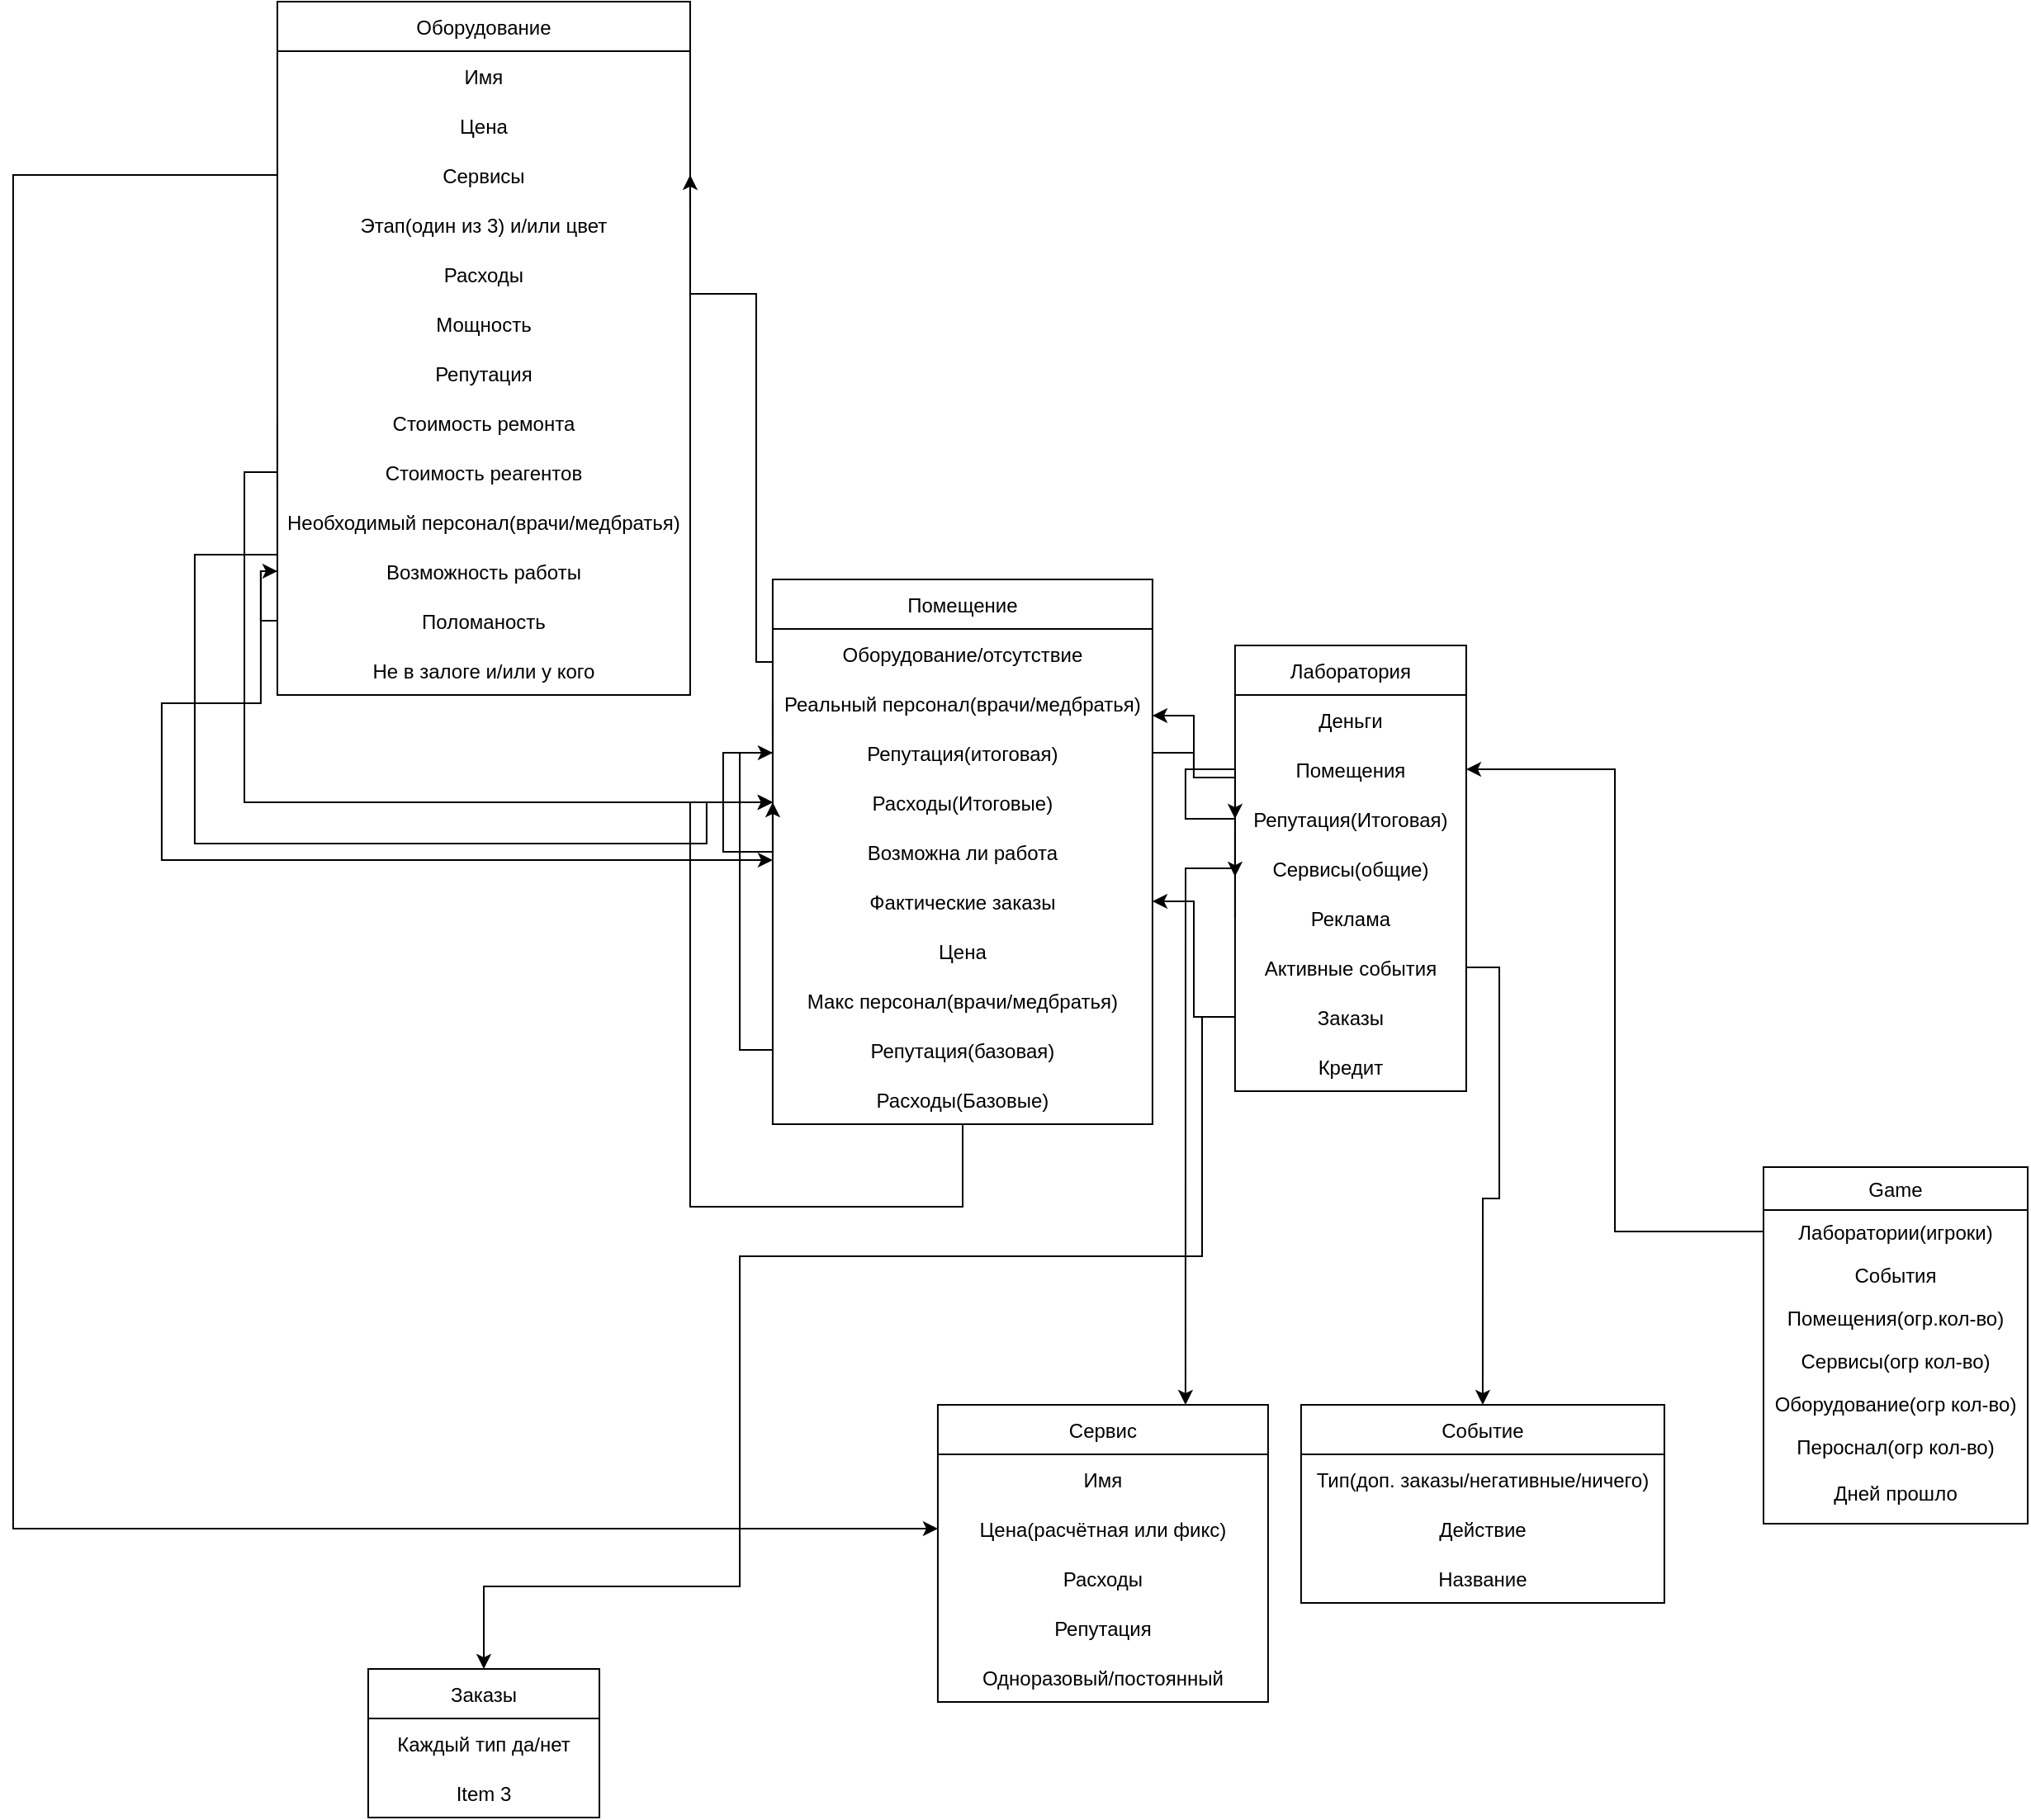 <mxfile version="15.5.4" type="embed" pages="4"><diagram id="C5RBs43oDa-KdzZeNtuy" name="Page-1"><mxGraphModel dx="-3063" dy="474" grid="1" gridSize="10" guides="1" tooltips="1" connect="1" arrows="1" fold="1" page="1" pageScale="1" pageWidth="3300" pageHeight="2339" background="none" math="0" shadow="0"><root><mxCell id="WIyWlLk6GJQsqaUBKTNV-0"/><mxCell id="WIyWlLk6GJQsqaUBKTNV-1" parent="WIyWlLk6GJQsqaUBKTNV-0"/><mxCell id="zkfFHV4jXpPFQw0GAbJ--17" value="Game" style="swimlane;fontStyle=0;align=center;verticalAlign=top;childLayout=stackLayout;horizontal=1;startSize=26;horizontalStack=0;resizeParent=1;resizeLast=0;collapsible=1;marginBottom=0;rounded=0;shadow=0;strokeWidth=1;" parent="WIyWlLk6GJQsqaUBKTNV-1" vertex="1"><mxGeometry x="6360" y="996" width="160" height="216" as="geometry"><mxRectangle x="560" y="160" width="160" height="26" as="alternateBounds"/></mxGeometry></mxCell><mxCell id="zkfFHV4jXpPFQw0GAbJ--18" value="Лаборатории(игроки)" style="text;align=center;verticalAlign=top;spacingLeft=4;spacingRight=4;overflow=hidden;rotatable=0;points=[[0,0.5],[1,0.5]];portConstraint=eastwest;" parent="zkfFHV4jXpPFQw0GAbJ--17" vertex="1"><mxGeometry y="26" width="160" height="26" as="geometry"/></mxCell><mxCell id="U8ynD6HXEm-DrtowHlpf-6" value="События" style="text;align=center;verticalAlign=top;spacingLeft=4;spacingRight=4;overflow=hidden;rotatable=0;points=[[0,0.5],[1,0.5]];portConstraint=eastwest;rounded=0;shadow=0;html=0;" parent="zkfFHV4jXpPFQw0GAbJ--17" vertex="1"><mxGeometry y="52" width="160" height="26" as="geometry"/></mxCell><mxCell id="zkfFHV4jXpPFQw0GAbJ--20" value="Помещения(огр.кол-во)" style="text;align=center;verticalAlign=top;spacingLeft=4;spacingRight=4;overflow=hidden;rotatable=0;points=[[0,0.5],[1,0.5]];portConstraint=eastwest;rounded=0;shadow=0;html=0;" parent="zkfFHV4jXpPFQw0GAbJ--17" vertex="1"><mxGeometry y="78" width="160" height="26" as="geometry"/></mxCell><mxCell id="zkfFHV4jXpPFQw0GAbJ--22" value="Сервисы(огр кол-во)&#10;" style="text;align=center;verticalAlign=top;spacingLeft=4;spacingRight=4;overflow=hidden;rotatable=0;points=[[0,0.5],[1,0.5]];portConstraint=eastwest;rounded=0;shadow=0;html=0;" parent="zkfFHV4jXpPFQw0GAbJ--17" vertex="1"><mxGeometry y="104" width="160" height="26" as="geometry"/></mxCell><mxCell id="zkfFHV4jXpPFQw0GAbJ--21" value="Оборудование(огр кол-во)" style="text;align=center;verticalAlign=top;spacingLeft=4;spacingRight=4;overflow=hidden;rotatable=0;points=[[0,0.5],[1,0.5]];portConstraint=eastwest;rounded=0;shadow=0;html=0;" parent="zkfFHV4jXpPFQw0GAbJ--17" vertex="1"><mxGeometry y="130" width="160" height="26" as="geometry"/></mxCell><mxCell id="U8ynD6HXEm-DrtowHlpf-4" value="Пероснал(огр кол-во)" style="text;align=center;verticalAlign=top;spacingLeft=4;spacingRight=4;overflow=hidden;rotatable=0;points=[[0,0.5],[1,0.5]];portConstraint=eastwest;rounded=0;shadow=0;html=0;" parent="zkfFHV4jXpPFQw0GAbJ--17" vertex="1"><mxGeometry y="156" width="160" height="26" as="geometry"/></mxCell><mxCell id="0" value="Дней прошло" style="text;strokeColor=none;fillColor=none;align=center;verticalAlign=middle;spacingLeft=4;spacingRight=4;overflow=hidden;points=[[0,0.5],[1,0.5]];portConstraint=eastwest;rotatable=0;" parent="zkfFHV4jXpPFQw0GAbJ--17" vertex="1"><mxGeometry y="182" width="160" height="30" as="geometry"/></mxCell><mxCell id="U8ynD6HXEm-DrtowHlpf-7" value="Лаборатория" style="swimlane;fontStyle=0;childLayout=stackLayout;horizontal=1;startSize=30;horizontalStack=0;resizeParent=1;resizeParentMax=0;resizeLast=0;collapsible=1;marginBottom=0;align=center;" parent="WIyWlLk6GJQsqaUBKTNV-1" vertex="1"><mxGeometry x="6039.96" y="680" width="140" height="270" as="geometry"/></mxCell><mxCell id="U8ynD6HXEm-DrtowHlpf-18" value="Деньги" style="text;strokeColor=none;fillColor=none;align=center;verticalAlign=middle;spacingLeft=4;spacingRight=4;overflow=hidden;points=[[0,0.5],[1,0.5]];portConstraint=eastwest;rotatable=0;" parent="U8ynD6HXEm-DrtowHlpf-7" vertex="1"><mxGeometry y="30" width="140" height="30" as="geometry"/></mxCell><mxCell id="U8ynD6HXEm-DrtowHlpf-17" value="Помещения" style="text;strokeColor=none;fillColor=none;align=center;verticalAlign=middle;spacingLeft=4;spacingRight=4;overflow=hidden;points=[[0,0.5],[1,0.5]];portConstraint=eastwest;rotatable=0;" parent="U8ynD6HXEm-DrtowHlpf-7" vertex="1"><mxGeometry y="60" width="140" height="30" as="geometry"/></mxCell><mxCell id="U8ynD6HXEm-DrtowHlpf-12" value="Репутация(Итоговая)" style="text;strokeColor=none;fillColor=none;align=center;verticalAlign=middle;spacingLeft=4;spacingRight=4;overflow=hidden;points=[[0,0.5],[1,0.5]];portConstraint=eastwest;rotatable=0;" parent="U8ynD6HXEm-DrtowHlpf-7" vertex="1"><mxGeometry y="90" width="140" height="30" as="geometry"/></mxCell><mxCell id="cIuGYjMXnb325uZlWKxq-1" style="edgeStyle=orthogonalEdgeStyle;rounded=0;orthogonalLoop=1;jettySize=auto;html=1;exitX=0;exitY=0.5;exitDx=0;exitDy=0;entryX=0;entryY=0.5;entryDx=0;entryDy=0;align=center;" parent="U8ynD6HXEm-DrtowHlpf-7" source="U8ynD6HXEm-DrtowHlpf-13" target="U8ynD6HXEm-DrtowHlpf-12" edge="1"><mxGeometry relative="1" as="geometry"><Array as="points"><mxPoint x="-30" y="105"/><mxPoint x="-30" y="75"/></Array></mxGeometry></mxCell><mxCell id="U8ynD6HXEm-DrtowHlpf-15" value="Сервисы(общие)" style="text;strokeColor=none;fillColor=none;align=center;verticalAlign=middle;spacingLeft=4;spacingRight=4;overflow=hidden;points=[[0,0.5],[1,0.5]];portConstraint=eastwest;rotatable=0;" parent="U8ynD6HXEm-DrtowHlpf-7" vertex="1"><mxGeometry y="120" width="140" height="30" as="geometry"/></mxCell><mxCell id="U8ynD6HXEm-DrtowHlpf-13" value="Реклама" style="text;strokeColor=none;fillColor=none;align=center;verticalAlign=middle;spacingLeft=4;spacingRight=4;overflow=hidden;points=[[0,0.5],[1,0.5]];portConstraint=eastwest;rotatable=0;" parent="U8ynD6HXEm-DrtowHlpf-7" vertex="1"><mxGeometry y="150" width="140" height="30" as="geometry"/></mxCell><mxCell id="U8ynD6HXEm-DrtowHlpf-16" value="Активные события" style="text;strokeColor=none;fillColor=none;align=center;verticalAlign=middle;spacingLeft=4;spacingRight=4;overflow=hidden;points=[[0,0.5],[1,0.5]];portConstraint=eastwest;rotatable=0;" parent="U8ynD6HXEm-DrtowHlpf-7" vertex="1"><mxGeometry y="180" width="140" height="30" as="geometry"/></mxCell><mxCell id="U8ynD6HXEm-DrtowHlpf-19" value="Заказы" style="text;strokeColor=none;fillColor=none;align=center;verticalAlign=middle;spacingLeft=4;spacingRight=4;overflow=hidden;points=[[0,0.5],[1,0.5]];portConstraint=eastwest;rotatable=0;" parent="U8ynD6HXEm-DrtowHlpf-7" vertex="1"><mxGeometry y="210" width="140" height="30" as="geometry"/></mxCell><mxCell id="cIuGYjMXnb325uZlWKxq-8" value="Кредит" style="text;strokeColor=none;fillColor=none;align=center;verticalAlign=middle;spacingLeft=4;spacingRight=4;overflow=hidden;points=[[0,0.5],[1,0.5]];portConstraint=eastwest;rotatable=0;" parent="U8ynD6HXEm-DrtowHlpf-7" vertex="1"><mxGeometry y="240" width="140" height="30" as="geometry"/></mxCell><mxCell id="U8ynD6HXEm-DrtowHlpf-11" style="edgeStyle=orthogonalEdgeStyle;rounded=0;orthogonalLoop=1;jettySize=auto;html=1;exitX=0;exitY=0.5;exitDx=0;exitDy=0;entryX=1;entryY=0.5;entryDx=0;entryDy=0;align=center;" parent="WIyWlLk6GJQsqaUBKTNV-1" source="zkfFHV4jXpPFQw0GAbJ--18" target="U8ynD6HXEm-DrtowHlpf-17" edge="1"><mxGeometry relative="1" as="geometry"/></mxCell><mxCell id="U8ynD6HXEm-DrtowHlpf-20" value="Помещение" style="swimlane;fontStyle=0;childLayout=stackLayout;horizontal=1;startSize=30;horizontalStack=0;resizeParent=1;resizeParentMax=0;resizeLast=0;collapsible=1;marginBottom=0;align=center;" parent="WIyWlLk6GJQsqaUBKTNV-1" vertex="1"><mxGeometry x="5759.96" y="640" width="230" height="330" as="geometry"/></mxCell><mxCell id="U8ynD6HXEm-DrtowHlpf-21" value="Оборудование/отсутствие" style="text;strokeColor=none;fillColor=none;align=center;verticalAlign=middle;spacingLeft=4;spacingRight=4;overflow=hidden;points=[[0,0.5],[1,0.5]];portConstraint=eastwest;rotatable=0;" parent="U8ynD6HXEm-DrtowHlpf-20" vertex="1"><mxGeometry y="30" width="230" height="30" as="geometry"/></mxCell><mxCell id="U8ynD6HXEm-DrtowHlpf-22" value="Реальный персонал(врачи/медбратья)" style="text;strokeColor=none;fillColor=none;align=center;verticalAlign=middle;spacingLeft=4;spacingRight=4;overflow=hidden;points=[[0,0.5],[1,0.5]];portConstraint=eastwest;rotatable=0;" parent="U8ynD6HXEm-DrtowHlpf-20" vertex="1"><mxGeometry y="60" width="230" height="30" as="geometry"/></mxCell><mxCell id="U8ynD6HXEm-DrtowHlpf-26" value="Репутация(итоговая)" style="text;strokeColor=none;fillColor=none;align=center;verticalAlign=middle;spacingLeft=4;spacingRight=4;overflow=hidden;points=[[0,0.5],[1,0.5]];portConstraint=eastwest;rotatable=0;" parent="U8ynD6HXEm-DrtowHlpf-20" vertex="1"><mxGeometry y="90" width="230" height="30" as="geometry"/></mxCell><mxCell id="U8ynD6HXEm-DrtowHlpf-25" value="Расходы(Итоговые)" style="text;strokeColor=none;fillColor=none;align=center;verticalAlign=middle;spacingLeft=4;spacingRight=4;overflow=hidden;points=[[0,0.5],[1,0.5]];portConstraint=eastwest;rotatable=0;" parent="U8ynD6HXEm-DrtowHlpf-20" vertex="1"><mxGeometry y="120" width="230" height="30" as="geometry"/></mxCell><mxCell id="U8ynD6HXEm-DrtowHlpf-43" value="Возможна ли работа" style="text;strokeColor=none;fillColor=none;align=center;verticalAlign=middle;spacingLeft=4;spacingRight=4;overflow=hidden;points=[[0,0.5],[1,0.5]];portConstraint=eastwest;rotatable=0;" parent="U8ynD6HXEm-DrtowHlpf-20" vertex="1"><mxGeometry y="150" width="230" height="30" as="geometry"/></mxCell><mxCell id="U8ynD6HXEm-DrtowHlpf-48" value="Фактические заказы" style="text;strokeColor=none;fillColor=none;align=center;verticalAlign=middle;spacingLeft=4;spacingRight=4;overflow=hidden;points=[[0,0.5],[1,0.5]];portConstraint=eastwest;rotatable=0;" parent="U8ynD6HXEm-DrtowHlpf-20" vertex="1"><mxGeometry y="180" width="230" height="30" as="geometry"/></mxCell><mxCell id="U8ynD6HXEm-DrtowHlpf-66" style="edgeStyle=orthogonalEdgeStyle;rounded=0;orthogonalLoop=1;jettySize=auto;html=1;entryX=0;entryY=0.5;entryDx=0;entryDy=0;align=center;" parent="U8ynD6HXEm-DrtowHlpf-20" source="U8ynD6HXEm-DrtowHlpf-65" target="U8ynD6HXEm-DrtowHlpf-26" edge="1"><mxGeometry relative="1" as="geometry"/></mxCell><mxCell id="U8ynD6HXEm-DrtowHlpf-57" style="edgeStyle=orthogonalEdgeStyle;rounded=0;orthogonalLoop=1;jettySize=auto;html=1;exitX=0;exitY=0.5;exitDx=0;exitDy=0;entryX=0;entryY=0.5;entryDx=0;entryDy=0;align=center;" parent="U8ynD6HXEm-DrtowHlpf-20" source="U8ynD6HXEm-DrtowHlpf-22" target="U8ynD6HXEm-DrtowHlpf-25" edge="1"><mxGeometry relative="1" as="geometry"><mxPoint y="170" as="targetPoint"/><Array as="points"><mxPoint x="-30" y="105"/><mxPoint x="-30" y="165"/></Array></mxGeometry></mxCell><mxCell id="U8ynD6HXEm-DrtowHlpf-69" style="edgeStyle=orthogonalEdgeStyle;rounded=0;orthogonalLoop=1;jettySize=auto;html=1;entryX=0;entryY=0.5;entryDx=0;entryDy=0;align=center;" parent="U8ynD6HXEm-DrtowHlpf-20" source="U8ynD6HXEm-DrtowHlpf-68" target="U8ynD6HXEm-DrtowHlpf-25" edge="1"><mxGeometry relative="1" as="geometry"><Array as="points"><mxPoint x="115" y="380"/><mxPoint x="-50" y="380"/><mxPoint x="-50" y="135"/></Array></mxGeometry></mxCell><mxCell id="U8ynD6HXEm-DrtowHlpf-23" value="Цена" style="text;strokeColor=none;fillColor=none;align=center;verticalAlign=middle;spacingLeft=4;spacingRight=4;overflow=hidden;points=[[0,0.5],[1,0.5]];portConstraint=eastwest;rotatable=0;" parent="U8ynD6HXEm-DrtowHlpf-20" vertex="1"><mxGeometry y="210" width="230" height="30" as="geometry"/></mxCell><mxCell id="U8ynD6HXEm-DrtowHlpf-32" value="Макс персонал(врачи/медбратья)" style="text;strokeColor=none;fillColor=none;align=center;verticalAlign=middle;spacingLeft=4;spacingRight=4;overflow=hidden;points=[[0,0.5],[1,0.5]];portConstraint=eastwest;rotatable=0;" parent="U8ynD6HXEm-DrtowHlpf-20" vertex="1"><mxGeometry y="240" width="230" height="30" as="geometry"/></mxCell><mxCell id="U8ynD6HXEm-DrtowHlpf-65" value="Репутация(базовая)" style="text;strokeColor=none;fillColor=none;align=center;verticalAlign=middle;spacingLeft=4;spacingRight=4;overflow=hidden;points=[[0,0.5],[1,0.5]];portConstraint=eastwest;rotatable=0;" parent="U8ynD6HXEm-DrtowHlpf-20" vertex="1"><mxGeometry y="270" width="230" height="30" as="geometry"/></mxCell><mxCell id="U8ynD6HXEm-DrtowHlpf-68" value="Расходы(Базовые)" style="text;strokeColor=none;fillColor=none;align=center;verticalAlign=middle;spacingLeft=4;spacingRight=4;overflow=hidden;points=[[0,0.5],[1,0.5]];portConstraint=eastwest;rotatable=0;" parent="U8ynD6HXEm-DrtowHlpf-20" vertex="1"><mxGeometry y="300" width="230" height="30" as="geometry"/></mxCell><mxCell id="U8ynD6HXEm-DrtowHlpf-24" style="edgeStyle=orthogonalEdgeStyle;rounded=0;orthogonalLoop=1;jettySize=auto;html=1;exitX=0;exitY=0.5;exitDx=0;exitDy=0;entryX=1;entryY=0.25;entryDx=0;entryDy=0;align=center;" parent="WIyWlLk6GJQsqaUBKTNV-1" source="U8ynD6HXEm-DrtowHlpf-17" target="U8ynD6HXEm-DrtowHlpf-20" edge="1"><mxGeometry relative="1" as="geometry"/></mxCell><mxCell id="U8ynD6HXEm-DrtowHlpf-33" value="Оборудование" style="swimlane;fontStyle=0;childLayout=stackLayout;horizontal=1;startSize=30;horizontalStack=0;resizeParent=1;resizeParentMax=0;resizeLast=0;collapsible=1;marginBottom=0;align=center;" parent="WIyWlLk6GJQsqaUBKTNV-1" vertex="1"><mxGeometry x="5459.96" y="290" width="250" height="420" as="geometry"/></mxCell><mxCell id="U8ynD6HXEm-DrtowHlpf-34" value="Имя" style="text;strokeColor=none;fillColor=none;align=center;verticalAlign=middle;spacingLeft=4;spacingRight=4;overflow=hidden;points=[[0,0.5],[1,0.5]];portConstraint=eastwest;rotatable=0;" parent="U8ynD6HXEm-DrtowHlpf-33" vertex="1"><mxGeometry y="30" width="250" height="30" as="geometry"/></mxCell><mxCell id="U8ynD6HXEm-DrtowHlpf-35" value="Цена" style="text;strokeColor=none;fillColor=none;align=center;verticalAlign=middle;spacingLeft=4;spacingRight=4;overflow=hidden;points=[[0,0.5],[1,0.5]];portConstraint=eastwest;rotatable=0;" parent="U8ynD6HXEm-DrtowHlpf-33" vertex="1"><mxGeometry y="60" width="250" height="30" as="geometry"/></mxCell><mxCell id="U8ynD6HXEm-DrtowHlpf-54" value="Сервисы" style="text;strokeColor=none;fillColor=none;align=center;verticalAlign=middle;spacingLeft=4;spacingRight=4;overflow=hidden;points=[[0,0.5],[1,0.5]];portConstraint=eastwest;rotatable=0;" parent="U8ynD6HXEm-DrtowHlpf-33" vertex="1"><mxGeometry y="90" width="250" height="30" as="geometry"/></mxCell><mxCell id="U8ynD6HXEm-DrtowHlpf-50" value="Этап(один из 3) и/или цвет" style="text;strokeColor=none;fillColor=none;align=center;verticalAlign=middle;spacingLeft=4;spacingRight=4;overflow=hidden;points=[[0,0.5],[1,0.5]];portConstraint=eastwest;rotatable=0;" parent="U8ynD6HXEm-DrtowHlpf-33" vertex="1"><mxGeometry y="120" width="250" height="30" as="geometry"/></mxCell><mxCell id="U8ynD6HXEm-DrtowHlpf-36" value="Расходы" style="text;strokeColor=none;fillColor=none;align=center;verticalAlign=middle;spacingLeft=4;spacingRight=4;overflow=hidden;points=[[0,0.5],[1,0.5]];portConstraint=eastwest;rotatable=0;" parent="U8ynD6HXEm-DrtowHlpf-33" vertex="1"><mxGeometry y="150" width="250" height="30" as="geometry"/></mxCell><mxCell id="U8ynD6HXEm-DrtowHlpf-45" value="Мощность" style="text;strokeColor=none;fillColor=none;align=center;verticalAlign=middle;spacingLeft=4;spacingRight=4;overflow=hidden;points=[[0,0.5],[1,0.5]];portConstraint=eastwest;rotatable=0;" parent="U8ynD6HXEm-DrtowHlpf-33" vertex="1"><mxGeometry y="180" width="250" height="30" as="geometry"/></mxCell><mxCell id="U8ynD6HXEm-DrtowHlpf-37" value="Репутация" style="text;strokeColor=none;fillColor=none;align=center;verticalAlign=middle;spacingLeft=4;spacingRight=4;overflow=hidden;points=[[0,0.5],[1,0.5]];portConstraint=eastwest;rotatable=0;" parent="U8ynD6HXEm-DrtowHlpf-33" vertex="1"><mxGeometry y="210" width="250" height="30" as="geometry"/></mxCell><mxCell id="U8ynD6HXEm-DrtowHlpf-38" value="Стоимость ремонта" style="text;strokeColor=none;fillColor=none;align=center;verticalAlign=middle;spacingLeft=4;spacingRight=4;overflow=hidden;points=[[0,0.5],[1,0.5]];portConstraint=eastwest;rotatable=0;" parent="U8ynD6HXEm-DrtowHlpf-33" vertex="1"><mxGeometry y="240" width="250" height="30" as="geometry"/></mxCell><mxCell id="U8ynD6HXEm-DrtowHlpf-39" value="Стоимость реагентов" style="text;strokeColor=none;fillColor=none;align=center;verticalAlign=middle;spacingLeft=4;spacingRight=4;overflow=hidden;points=[[0,0.5],[1,0.5]];portConstraint=eastwest;rotatable=0;" parent="U8ynD6HXEm-DrtowHlpf-33" vertex="1"><mxGeometry y="270" width="250" height="30" as="geometry"/></mxCell><mxCell id="U8ynD6HXEm-DrtowHlpf-40" value="Необходимый персонал(врачи/медбратья)" style="text;strokeColor=none;fillColor=none;align=center;verticalAlign=middle;spacingLeft=4;spacingRight=4;overflow=hidden;points=[[0,0.5],[1,0.5]];portConstraint=eastwest;rotatable=0;" parent="U8ynD6HXEm-DrtowHlpf-33" vertex="1"><mxGeometry y="300" width="250" height="30" as="geometry"/></mxCell><mxCell id="U8ynD6HXEm-DrtowHlpf-44" value="Возможность работы" style="text;strokeColor=none;fillColor=none;align=center;verticalAlign=middle;spacingLeft=4;spacingRight=4;overflow=hidden;points=[[0,0.5],[1,0.5]];portConstraint=eastwest;rotatable=0;" parent="U8ynD6HXEm-DrtowHlpf-33" vertex="1"><mxGeometry y="330" width="250" height="30" as="geometry"/></mxCell><mxCell id="U8ynD6HXEm-DrtowHlpf-61" style="edgeStyle=orthogonalEdgeStyle;rounded=0;orthogonalLoop=1;jettySize=auto;html=1;exitX=0;exitY=0.5;exitDx=0;exitDy=0;entryX=0;entryY=0.5;entryDx=0;entryDy=0;align=center;" parent="U8ynD6HXEm-DrtowHlpf-33" source="U8ynD6HXEm-DrtowHlpf-60" target="U8ynD6HXEm-DrtowHlpf-44" edge="1"><mxGeometry relative="1" as="geometry"><Array as="points"><mxPoint x="-10" y="375"/><mxPoint x="-10" y="345"/></Array></mxGeometry></mxCell><mxCell id="U8ynD6HXEm-DrtowHlpf-60" value="Поломаность" style="text;strokeColor=none;fillColor=none;align=center;verticalAlign=middle;spacingLeft=4;spacingRight=4;overflow=hidden;points=[[0,0.5],[1,0.5]];portConstraint=eastwest;rotatable=0;" parent="U8ynD6HXEm-DrtowHlpf-33" vertex="1"><mxGeometry y="360" width="250" height="30" as="geometry"/></mxCell><mxCell id="U8ynD6HXEm-DrtowHlpf-46" value="Не в залоге и/или у кого" style="text;strokeColor=none;fillColor=none;align=center;verticalAlign=middle;spacingLeft=4;spacingRight=4;overflow=hidden;points=[[0,0.5],[1,0.5]];portConstraint=eastwest;rotatable=0;" parent="U8ynD6HXEm-DrtowHlpf-33" vertex="1"><mxGeometry y="390" width="250" height="30" as="geometry"/></mxCell><mxCell id="U8ynD6HXEm-DrtowHlpf-41" style="edgeStyle=orthogonalEdgeStyle;rounded=0;orthogonalLoop=1;jettySize=auto;html=1;entryX=1;entryY=0.25;entryDx=0;entryDy=0;align=center;" parent="WIyWlLk6GJQsqaUBKTNV-1" target="U8ynD6HXEm-DrtowHlpf-33" edge="1"><mxGeometry relative="1" as="geometry"><mxPoint x="5759.96" y="690" as="sourcePoint"/><mxPoint x="5679.96" y="640" as="targetPoint"/><Array as="points"><mxPoint x="5749.96" y="690"/><mxPoint x="5749.96" y="467"/></Array></mxGeometry></mxCell><mxCell id="U8ynD6HXEm-DrtowHlpf-55" style="edgeStyle=orthogonalEdgeStyle;rounded=0;orthogonalLoop=1;jettySize=auto;html=1;exitX=0;exitY=0.5;exitDx=0;exitDy=0;entryX=0;entryY=0.5;entryDx=0;entryDy=0;align=center;" parent="WIyWlLk6GJQsqaUBKTNV-1" source="U8ynD6HXEm-DrtowHlpf-39" target="U8ynD6HXEm-DrtowHlpf-25" edge="1"><mxGeometry relative="1" as="geometry"/></mxCell><mxCell id="U8ynD6HXEm-DrtowHlpf-56" style="edgeStyle=orthogonalEdgeStyle;rounded=0;orthogonalLoop=1;jettySize=auto;html=1;exitX=0;exitY=0.5;exitDx=0;exitDy=0;entryX=0;entryY=0.5;entryDx=0;entryDy=0;align=center;" parent="WIyWlLk6GJQsqaUBKTNV-1" source="U8ynD6HXEm-DrtowHlpf-38" target="U8ynD6HXEm-DrtowHlpf-25" edge="1"><mxGeometry relative="1" as="geometry"><Array as="points"><mxPoint x="5409.96" y="625"/><mxPoint x="5409.96" y="800"/><mxPoint x="5719.96" y="800"/><mxPoint x="5719.96" y="775"/></Array></mxGeometry></mxCell><mxCell id="U8ynD6HXEm-DrtowHlpf-59" style="edgeStyle=orthogonalEdgeStyle;rounded=0;orthogonalLoop=1;jettySize=auto;html=1;exitX=0;exitY=0.5;exitDx=0;exitDy=0;entryX=1;entryY=0.5;entryDx=0;entryDy=0;align=center;" parent="WIyWlLk6GJQsqaUBKTNV-1" source="U8ynD6HXEm-DrtowHlpf-19" target="U8ynD6HXEm-DrtowHlpf-48" edge="1"><mxGeometry relative="1" as="geometry"/></mxCell><mxCell id="U8ynD6HXEm-DrtowHlpf-62" style="edgeStyle=orthogonalEdgeStyle;rounded=0;orthogonalLoop=1;jettySize=auto;html=1;exitX=0;exitY=0.5;exitDx=0;exitDy=0;align=center;" parent="WIyWlLk6GJQsqaUBKTNV-1" source="U8ynD6HXEm-DrtowHlpf-44" edge="1"><mxGeometry relative="1" as="geometry"><mxPoint x="5629.96" y="895" as="sourcePoint"/><mxPoint x="5759.96" y="810" as="targetPoint"/><Array as="points"><mxPoint x="5449.96" y="635"/><mxPoint x="5449.96" y="715"/><mxPoint x="5389.96" y="715"/><mxPoint x="5389.96" y="810"/></Array></mxGeometry></mxCell><mxCell id="U8ynD6HXEm-DrtowHlpf-64" style="edgeStyle=orthogonalEdgeStyle;rounded=0;orthogonalLoop=1;jettySize=auto;html=1;entryX=0;entryY=-0.333;entryDx=0;entryDy=0;entryPerimeter=0;align=center;" parent="WIyWlLk6GJQsqaUBKTNV-1" source="U8ynD6HXEm-DrtowHlpf-26" target="U8ynD6HXEm-DrtowHlpf-13" edge="1"><mxGeometry relative="1" as="geometry"><Array as="points"><mxPoint x="6014.96" y="745"/><mxPoint x="6014.96" y="760"/></Array></mxGeometry></mxCell><mxCell id="cIuGYjMXnb325uZlWKxq-2" value="Сервис" style="swimlane;fontStyle=0;childLayout=stackLayout;horizontal=1;startSize=30;horizontalStack=0;resizeParent=1;resizeParentMax=0;resizeLast=0;collapsible=1;marginBottom=0;align=center;" parent="WIyWlLk6GJQsqaUBKTNV-1" vertex="1"><mxGeometry x="5859.96" y="1140" width="200" height="180" as="geometry"/></mxCell><mxCell id="cIuGYjMXnb325uZlWKxq-12" value="Имя" style="text;strokeColor=none;fillColor=none;align=center;verticalAlign=middle;spacingLeft=4;spacingRight=4;overflow=hidden;points=[[0,0.5],[1,0.5]];portConstraint=eastwest;rotatable=0;" parent="cIuGYjMXnb325uZlWKxq-2" vertex="1"><mxGeometry y="30" width="200" height="30" as="geometry"/></mxCell><mxCell id="cIuGYjMXnb325uZlWKxq-3" value="Цена(расчётная или фикс)" style="text;strokeColor=none;fillColor=none;align=center;verticalAlign=middle;spacingLeft=4;spacingRight=4;overflow=hidden;points=[[0,0.5],[1,0.5]];portConstraint=eastwest;rotatable=0;" parent="cIuGYjMXnb325uZlWKxq-2" vertex="1"><mxGeometry y="60" width="200" height="30" as="geometry"/></mxCell><mxCell id="cIuGYjMXnb325uZlWKxq-4" value="Расходы" style="text;strokeColor=none;fillColor=none;align=center;verticalAlign=middle;spacingLeft=4;spacingRight=4;overflow=hidden;points=[[0,0.5],[1,0.5]];portConstraint=eastwest;rotatable=0;" parent="cIuGYjMXnb325uZlWKxq-2" vertex="1"><mxGeometry y="90" width="200" height="30" as="geometry"/></mxCell><mxCell id="cIuGYjMXnb325uZlWKxq-5" value="Репутация" style="text;strokeColor=none;fillColor=none;align=center;verticalAlign=middle;spacingLeft=4;spacingRight=4;overflow=hidden;points=[[0,0.5],[1,0.5]];portConstraint=eastwest;rotatable=0;" parent="cIuGYjMXnb325uZlWKxq-2" vertex="1"><mxGeometry y="120" width="200" height="30" as="geometry"/></mxCell><mxCell id="cIuGYjMXnb325uZlWKxq-9" value="Одноразовый/постоянный" style="text;strokeColor=none;fillColor=none;align=center;verticalAlign=middle;spacingLeft=4;spacingRight=4;overflow=hidden;points=[[0,0.5],[1,0.5]];portConstraint=eastwest;rotatable=0;" parent="cIuGYjMXnb325uZlWKxq-2" vertex="1"><mxGeometry y="150" width="200" height="30" as="geometry"/></mxCell><mxCell id="cIuGYjMXnb325uZlWKxq-10" style="edgeStyle=orthogonalEdgeStyle;rounded=0;orthogonalLoop=1;jettySize=auto;html=1;exitX=0;exitY=0.5;exitDx=0;exitDy=0;entryX=0.75;entryY=0;entryDx=0;entryDy=0;align=center;" parent="WIyWlLk6GJQsqaUBKTNV-1" source="U8ynD6HXEm-DrtowHlpf-15" target="cIuGYjMXnb325uZlWKxq-2" edge="1"><mxGeometry relative="1" as="geometry"/></mxCell><mxCell id="cIuGYjMXnb325uZlWKxq-11" style="edgeStyle=orthogonalEdgeStyle;rounded=0;orthogonalLoop=1;jettySize=auto;html=1;exitX=0;exitY=0.5;exitDx=0;exitDy=0;entryX=0;entryY=0.5;entryDx=0;entryDy=0;align=center;" parent="WIyWlLk6GJQsqaUBKTNV-1" source="U8ynD6HXEm-DrtowHlpf-54" target="cIuGYjMXnb325uZlWKxq-3" edge="1"><mxGeometry relative="1" as="geometry"><Array as="points"><mxPoint x="5299.96" y="395"/><mxPoint x="5299.96" y="1215"/></Array></mxGeometry></mxCell><mxCell id="cIuGYjMXnb325uZlWKxq-14" value="Событие" style="swimlane;fontStyle=0;childLayout=stackLayout;horizontal=1;startSize=30;horizontalStack=0;resizeParent=1;resizeParentMax=0;resizeLast=0;collapsible=1;marginBottom=0;align=center;" parent="WIyWlLk6GJQsqaUBKTNV-1" vertex="1"><mxGeometry x="6079.96" y="1140" width="220" height="120" as="geometry"/></mxCell><mxCell id="cIuGYjMXnb325uZlWKxq-15" value="Тип(доп. заказы/негативные/ничего)" style="text;strokeColor=none;fillColor=none;align=center;verticalAlign=middle;spacingLeft=4;spacingRight=4;overflow=hidden;points=[[0,0.5],[1,0.5]];portConstraint=eastwest;rotatable=0;" parent="cIuGYjMXnb325uZlWKxq-14" vertex="1"><mxGeometry y="30" width="220" height="30" as="geometry"/></mxCell><mxCell id="cIuGYjMXnb325uZlWKxq-19" value="Действие" style="text;strokeColor=none;fillColor=none;align=center;verticalAlign=middle;spacingLeft=4;spacingRight=4;overflow=hidden;points=[[0,0.5],[1,0.5]];portConstraint=eastwest;rotatable=0;" parent="cIuGYjMXnb325uZlWKxq-14" vertex="1"><mxGeometry y="60" width="220" height="30" as="geometry"/></mxCell><mxCell id="cIuGYjMXnb325uZlWKxq-20" value="Название" style="text;strokeColor=none;fillColor=none;align=center;verticalAlign=middle;spacingLeft=4;spacingRight=4;overflow=hidden;points=[[0,0.5],[1,0.5]];portConstraint=eastwest;rotatable=0;" parent="cIuGYjMXnb325uZlWKxq-14" vertex="1"><mxGeometry y="90" width="220" height="30" as="geometry"/></mxCell><mxCell id="cIuGYjMXnb325uZlWKxq-21" style="edgeStyle=orthogonalEdgeStyle;rounded=0;orthogonalLoop=1;jettySize=auto;html=1;exitX=1;exitY=0.5;exitDx=0;exitDy=0;entryX=0.5;entryY=0;entryDx=0;entryDy=0;align=center;" parent="WIyWlLk6GJQsqaUBKTNV-1" source="U8ynD6HXEm-DrtowHlpf-16" target="cIuGYjMXnb325uZlWKxq-14" edge="1"><mxGeometry relative="1" as="geometry"><mxPoint x="6229.96" y="844.696" as="targetPoint"/></mxGeometry></mxCell><mxCell id="cIuGYjMXnb325uZlWKxq-22" style="edgeStyle=orthogonalEdgeStyle;rounded=0;orthogonalLoop=1;jettySize=auto;html=1;entryX=0.5;entryY=0;entryDx=0;entryDy=0;align=center;" parent="WIyWlLk6GJQsqaUBKTNV-1" source="U8ynD6HXEm-DrtowHlpf-19" target="cIuGYjMXnb325uZlWKxq-23" edge="1"><mxGeometry relative="1" as="geometry"><mxPoint x="5570" y="1270" as="targetPoint"/><Array as="points"><mxPoint x="6020" y="905"/><mxPoint x="6020" y="1050"/><mxPoint x="5740" y="1050"/><mxPoint x="5740" y="1250"/><mxPoint x="5585" y="1250"/></Array></mxGeometry></mxCell><mxCell id="cIuGYjMXnb325uZlWKxq-23" value="Заказы" style="swimlane;fontStyle=0;childLayout=stackLayout;horizontal=1;startSize=30;horizontalStack=0;resizeParent=1;resizeParentMax=0;resizeLast=0;collapsible=1;marginBottom=0;align=center;" parent="WIyWlLk6GJQsqaUBKTNV-1" vertex="1"><mxGeometry x="5515" y="1300" width="140" height="90" as="geometry"/></mxCell><mxCell id="cIuGYjMXnb325uZlWKxq-25" value="Каждый тип да/нет" style="text;strokeColor=none;fillColor=none;align=center;verticalAlign=middle;spacingLeft=4;spacingRight=4;overflow=hidden;points=[[0,0.5],[1,0.5]];portConstraint=eastwest;rotatable=0;" parent="cIuGYjMXnb325uZlWKxq-23" vertex="1"><mxGeometry y="30" width="140" height="30" as="geometry"/></mxCell><mxCell id="cIuGYjMXnb325uZlWKxq-26" value="Item 3" style="text;strokeColor=none;fillColor=none;align=center;verticalAlign=middle;spacingLeft=4;spacingRight=4;overflow=hidden;points=[[0,0.5],[1,0.5]];portConstraint=eastwest;rotatable=0;" parent="cIuGYjMXnb325uZlWKxq-23" vertex="1"><mxGeometry y="60" width="140" height="30" as="geometry"/></mxCell></root></mxGraphModel></diagram><diagram id="CnreRg5c6TkltkpGHyzL" name="Page-2"><mxGraphModel dx="637" dy="212" grid="1" gridSize="10" guides="1" tooltips="1" connect="1" arrows="1" fold="1" page="1" pageScale="1" pageWidth="850" pageHeight="1100" math="0" shadow="0"><root><mxCell id="nU8--_0BDow5I3-QroVY-0"/><mxCell id="nU8--_0BDow5I3-QroVY-1" parent="nU8--_0BDow5I3-QroVY-0"/><mxCell id="nU8--_0BDow5I3-QroVY-5" style="edgeStyle=orthogonalEdgeStyle;rounded=0;orthogonalLoop=1;jettySize=auto;html=1;exitX=0.5;exitY=1;exitDx=0;exitDy=0;entryX=0.5;entryY=0;entryDx=0;entryDy=0;" edge="1" parent="nU8--_0BDow5I3-QroVY-1" source="nU8--_0BDow5I3-QroVY-3" target="nU8--_0BDow5I3-QroVY-4"><mxGeometry relative="1" as="geometry"/></mxCell><mxCell id="nU8--_0BDow5I3-QroVY-3" value="говорим какие типы заказов делаем" style="rounded=0;whiteSpace=wrap;html=1;" vertex="1" parent="nU8--_0BDow5I3-QroVY-1"><mxGeometry x="220" y="130" width="120" height="60" as="geometry"/></mxCell><mxCell id="nU8--_0BDow5I3-QroVY-14" style="edgeStyle=orthogonalEdgeStyle;rounded=0;orthogonalLoop=1;jettySize=auto;html=1;exitX=0.5;exitY=1;exitDx=0;exitDy=0;entryX=0.5;entryY=0;entryDx=0;entryDy=0;" edge="1" parent="nU8--_0BDow5I3-QroVY-1" source="nU8--_0BDow5I3-QroVY-4" target="nU8--_0BDow5I3-QroVY-10"><mxGeometry relative="1" as="geometry"/></mxCell><mxCell id="nU8--_0BDow5I3-QroVY-4" value="полученые заказы" style="rounded=1;whiteSpace=wrap;html=1;" vertex="1" parent="nU8--_0BDow5I3-QroVY-1"><mxGeometry x="220" y="290" width="120" height="60" as="geometry"/></mxCell><mxCell id="nU8--_0BDow5I3-QroVY-6" value="бросаем по каждому выбраному цвету кубик" style="text;html=1;strokeColor=none;fillColor=none;align=center;verticalAlign=middle;whiteSpace=wrap;rounded=0;" vertex="1" parent="nU8--_0BDow5I3-QroVY-1"><mxGeometry x="290" y="220" width="80" height="30" as="geometry"/></mxCell><mxCell id="nU8--_0BDow5I3-QroVY-10" value="Анализ " style="swimlane;fontStyle=0;childLayout=stackLayout;horizontal=1;startSize=30;horizontalStack=0;resizeParent=1;resizeParentMax=0;resizeLast=0;collapsible=1;marginBottom=0;" vertex="1" parent="nU8--_0BDow5I3-QroVY-1"><mxGeometry x="240" y="430" width="140" height="120" as="geometry"/></mxCell><mxCell id="nU8--_0BDow5I3-QroVY-11" value="Взятие" style="text;strokeColor=none;fillColor=none;align=left;verticalAlign=middle;spacingLeft=4;spacingRight=4;overflow=hidden;points=[[0,0.5],[1,0.5]];portConstraint=eastwest;rotatable=0;" vertex="1" parent="nU8--_0BDow5I3-QroVY-10"><mxGeometry y="30" width="140" height="30" as="geometry"/></mxCell><mxCell id="nU8--_0BDow5I3-QroVY-12" value="Анализ" style="text;strokeColor=none;fillColor=none;align=left;verticalAlign=middle;spacingLeft=4;spacingRight=4;overflow=hidden;points=[[0,0.5],[1,0.5]];portConstraint=eastwest;rotatable=0;" vertex="1" parent="nU8--_0BDow5I3-QroVY-10"><mxGeometry y="60" width="140" height="30" as="geometry"/></mxCell><mxCell id="nU8--_0BDow5I3-QroVY-13" value="Выдача" style="text;strokeColor=none;fillColor=none;align=left;verticalAlign=middle;spacingLeft=4;spacingRight=4;overflow=hidden;points=[[0,0.5],[1,0.5]];portConstraint=eastwest;rotatable=0;" vertex="1" parent="nU8--_0BDow5I3-QroVY-10"><mxGeometry y="90" width="140" height="30" as="geometry"/></mxCell></root></mxGraphModel></diagram><diagram id="KOscbrr5AatquuJIihaI" name="Page-3"><mxGraphModel dx="561" dy="558" grid="1" gridSize="10" guides="1" tooltips="1" connect="1" arrows="1" fold="1" page="1" pageScale="1" pageWidth="850" pageHeight="1100" math="0" shadow="0"><root><mxCell id="6p40rHqi4uLY1qdUOs_W-0"/><mxCell id="6p40rHqi4uLY1qdUOs_W-1" parent="6p40rHqi4uLY1qdUOs_W-0"/><mxCell id="6p40rHqi4uLY1qdUOs_W-2" value="Стадия 1" style="swimlane;fontStyle=0;childLayout=stackLayout;horizontal=1;startSize=30;horizontalStack=0;resizeParent=1;resizeParentMax=0;resizeLast=0;collapsible=1;marginBottom=0;" parent="6p40rHqi4uLY1qdUOs_W-1" vertex="1"><mxGeometry x="90" y="40" width="180" height="120" as="geometry"/></mxCell><mxCell id="6p40rHqi4uLY1qdUOs_W-3" value="работа с имуществом" style="text;strokeColor=none;fillColor=none;align=left;verticalAlign=middle;spacingLeft=4;spacingRight=4;overflow=hidden;points=[[0,0.5],[1,0.5]];portConstraint=eastwest;rotatable=0;" parent="6p40rHqi4uLY1qdUOs_W-2" vertex="1"><mxGeometry y="30" width="180" height="30" as="geometry"/></mxCell><mxCell id="6p40rHqi4uLY1qdUOs_W-6" value="получили данные по рекламе" style="text;strokeColor=none;fillColor=none;align=left;verticalAlign=middle;spacingLeft=4;spacingRight=4;overflow=hidden;points=[[0,0.5],[1,0.5]];portConstraint=eastwest;rotatable=0;" parent="6p40rHqi4uLY1qdUOs_W-2" vertex="1"><mxGeometry y="60" width="180" height="30" as="geometry"/></mxCell><mxCell id="6p40rHqi4uLY1qdUOs_W-7" value="выдаем события" style="text;strokeColor=none;fillColor=none;align=left;verticalAlign=middle;spacingLeft=4;spacingRight=4;overflow=hidden;points=[[0,0.5],[1,0.5]];portConstraint=eastwest;rotatable=0;" parent="6p40rHqi4uLY1qdUOs_W-2" vertex="1"><mxGeometry y="90" width="180" height="30" as="geometry"/></mxCell><mxCell id="6p40rHqi4uLY1qdUOs_W-8" value="Стадия 2" style="swimlane;fontStyle=0;childLayout=stackLayout;horizontal=1;startSize=30;horizontalStack=0;resizeParent=1;resizeParentMax=0;resizeLast=0;collapsible=1;marginBottom=0;" parent="6p40rHqi4uLY1qdUOs_W-1" vertex="1"><mxGeometry x="410" y="40" width="250" height="120" as="geometry"/></mxCell><mxCell id="6p40rHqi4uLY1qdUOs_W-9" value="Отдаем данные по заказам" style="text;strokeColor=none;fillColor=none;align=left;verticalAlign=middle;spacingLeft=4;spacingRight=4;overflow=hidden;points=[[0,0.5],[1,0.5]];portConstraint=eastwest;rotatable=0;" parent="6p40rHqi4uLY1qdUOs_W-8" vertex="1"><mxGeometry y="30" width="250" height="30" as="geometry"/></mxCell><mxCell id="6p40rHqi4uLY1qdUOs_W-10" value="Получаем данные по заказам" style="text;strokeColor=none;fillColor=none;align=left;verticalAlign=middle;spacingLeft=4;spacingRight=4;overflow=hidden;points=[[0,0.5],[1,0.5]];portConstraint=eastwest;rotatable=0;" parent="6p40rHqi4uLY1qdUOs_W-8" vertex="1"><mxGeometry y="60" width="250" height="30" as="geometry"/></mxCell><mxCell id="6p40rHqi4uLY1qdUOs_W-11" value="Обновление параметров репутации и тд" style="text;strokeColor=none;fillColor=none;align=left;verticalAlign=middle;spacingLeft=4;spacingRight=4;overflow=hidden;points=[[0,0.5],[1,0.5]];portConstraint=eastwest;rotatable=0;" parent="6p40rHqi4uLY1qdUOs_W-8" vertex="1"><mxGeometry y="90" width="250" height="30" as="geometry"/></mxCell><mxCell id="6p40rHqi4uLY1qdUOs_W-12" style="edgeStyle=orthogonalEdgeStyle;rounded=0;orthogonalLoop=1;jettySize=auto;html=1;exitX=1;exitY=0.5;exitDx=0;exitDy=0;entryX=0;entryY=0.25;entryDx=0;entryDy=0;" parent="6p40rHqi4uLY1qdUOs_W-1" source="6p40rHqi4uLY1qdUOs_W-6" target="6p40rHqi4uLY1qdUOs_W-8" edge="1"><mxGeometry relative="1" as="geometry"/></mxCell></root></mxGraphModel></diagram><diagram id="Ydg5Qq9V2cDgbepGsTAN" name="Page-4"><mxGraphModel dx="397" dy="290" grid="1" gridSize="10" guides="1" tooltips="1" connect="1" arrows="1" fold="1" page="1" pageScale="1" pageWidth="850" pageHeight="1100" math="0" shadow="0"><root><mxCell id="rnwXW8sm2tPiZgaP-5IB-0"/><mxCell id="rnwXW8sm2tPiZgaP-5IB-1" parent="rnwXW8sm2tPiZgaP-5IB-0"/><mxCell id="rnwXW8sm2tPiZgaP-5IB-5" style="edgeStyle=orthogonalEdgeStyle;rounded=0;orthogonalLoop=1;jettySize=auto;html=1;entryX=0;entryY=0.5;entryDx=0;entryDy=0;" parent="rnwXW8sm2tPiZgaP-5IB-1" source="rnwXW8sm2tPiZgaP-5IB-2" target="rnwXW8sm2tPiZgaP-5IB-4" edge="1"><mxGeometry relative="1" as="geometry"/></mxCell><mxCell id="rnwXW8sm2tPiZgaP-5IB-2" value="Заказы" style="rounded=1;whiteSpace=wrap;html=1;" parent="rnwXW8sm2tPiZgaP-5IB-1" vertex="1"><mxGeometry x="146" y="240" width="120" height="60" as="geometry"/></mxCell><mxCell id="rnwXW8sm2tPiZgaP-5IB-4" value="Заказ&lt;br&gt;цвет&lt;br&gt;владелец" style="rounded=1;whiteSpace=wrap;html=1;" parent="rnwXW8sm2tPiZgaP-5IB-1" vertex="1"><mxGeometry x="310" y="240" width="120" height="60" as="geometry"/></mxCell><mxCell id="rnwXW8sm2tPiZgaP-5IB-6" value="Помещение&lt;br&gt;тип, мощность, цвет(опц)" style="rounded=1;whiteSpace=wrap;html=1;" parent="rnwXW8sm2tPiZgaP-5IB-1" vertex="1"><mxGeometry x="450" y="340" width="120" height="60" as="geometry"/></mxCell></root></mxGraphModel></diagram></mxfile>